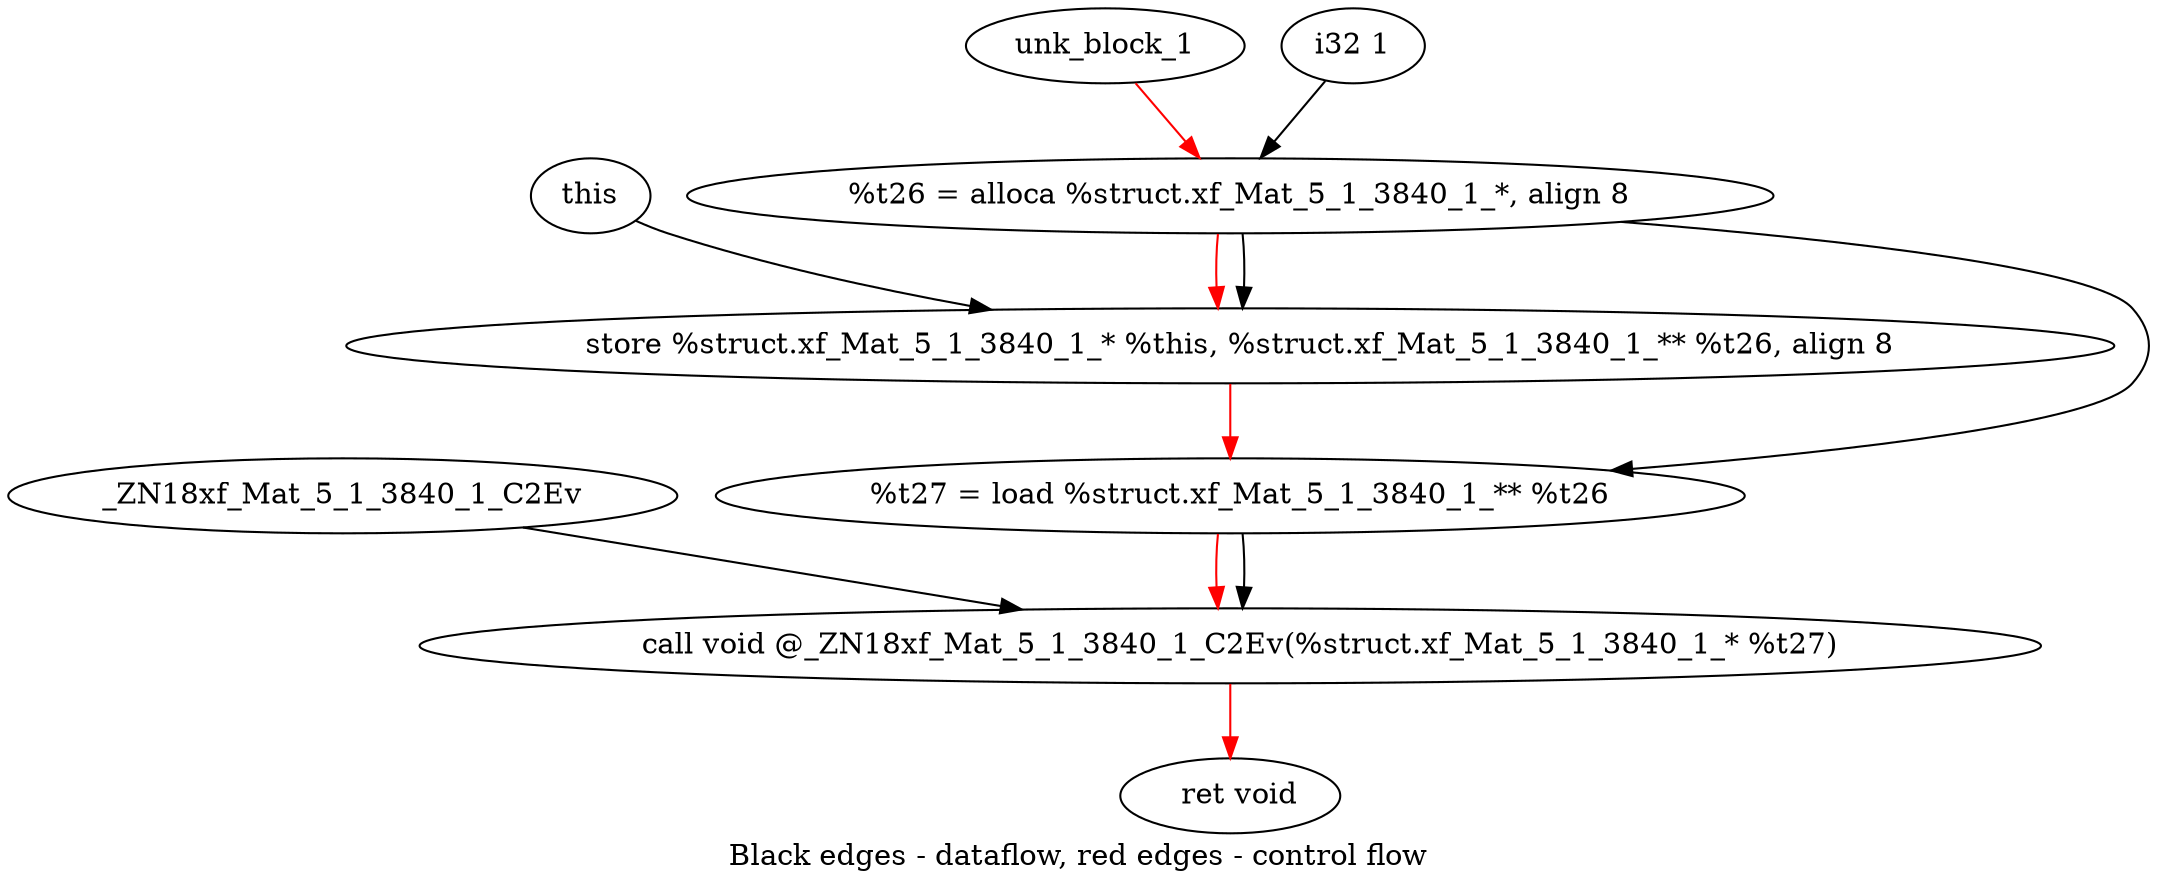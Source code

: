 digraph G {
compound=true
label="Black edges - dataflow, red edges - control flow"
"t26" [label="  %t26 = alloca %struct.xf_Mat_5_1_3840_1_*, align 8"]
"_1" [label="  store %struct.xf_Mat_5_1_3840_1_* %this, %struct.xf_Mat_5_1_3840_1_** %t26, align 8"]
"t27" [label="  %t27 = load %struct.xf_Mat_5_1_3840_1_** %t26"]
"_2" [label="  call void @_ZN18xf_Mat_5_1_3840_1_C2Ev(%struct.xf_Mat_5_1_3840_1_* %t27)"]
"_3" [label="  ret void"]
"unk_block_1" -> "t26"[color=red]
"i32 1" -> "t26"
"t26" -> "_1"[color=red weight=2]
"this" -> "_1"
"t26" -> "_1"
"_1" -> "t27"[color=red weight=2]
"t26" -> "t27"
"t27" -> "_2"[color=red weight=2]
"t27" -> "_2"
"_ZN18xf_Mat_5_1_3840_1_C2Ev" -> "_2"
"_2" -> "_3"[color=red weight=2]

}
